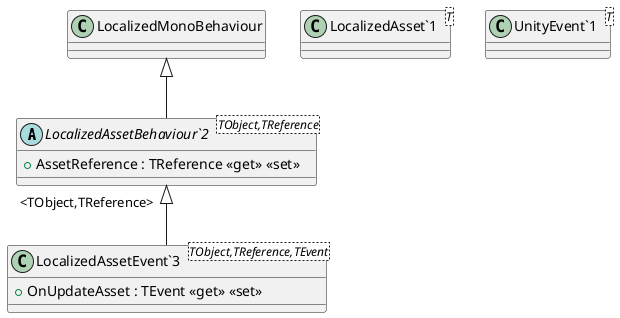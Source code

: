 @startuml
abstract class "LocalizedAssetBehaviour`2"<TObject,TReference> {
    + AssetReference : TReference <<get>> <<set>>
}
class "LocalizedAssetEvent`3"<TObject,TReference,TEvent> {
    + OnUpdateAsset : TEvent <<get>> <<set>>
}
class "LocalizedAsset`1"<T> {
}
class "UnityEvent`1"<T> {
}
LocalizedMonoBehaviour <|-- "LocalizedAssetBehaviour`2"
"LocalizedAssetBehaviour`2" "<TObject,TReference>" <|-- "LocalizedAssetEvent`3"
@enduml
